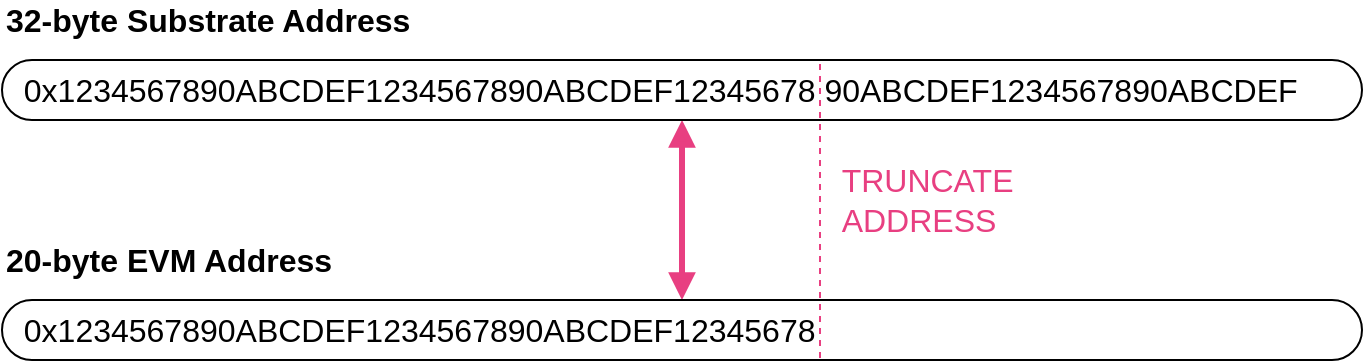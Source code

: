 <mxfile>
    <diagram id="FGBjcDeOTr281Ab5OIB1" name="Page-1">
        <mxGraphModel dx="991" dy="488" grid="1" gridSize="10" guides="1" tooltips="1" connect="1" arrows="1" fold="1" page="1" pageScale="1" pageWidth="850" pageHeight="1100" math="0" shadow="0">
            <root>
                <mxCell id="0"/>
                <mxCell id="1" parent="0"/>
                <mxCell id="6" style="edgeStyle=orthogonalEdgeStyle;rounded=0;orthogonalLoop=1;jettySize=auto;html=1;exitX=0.5;exitY=1;exitDx=0;exitDy=0;entryX=0.5;entryY=0;entryDx=0;entryDy=0;strokeWidth=3;endArrow=block;endFill=1;startArrow=block;startFill=1;strokeColor=#E83F81;fontSize=16;" edge="1" parent="1" source="2" target="5">
                    <mxGeometry relative="1" as="geometry"/>
                </mxCell>
                <mxCell id="2" value="&lt;span style=&quot;font-size: 16px&quot;&gt;&amp;nbsp; 0x1234567890ABCDEF1234567890ABCDEF12345678 90ABCDEF1234567890ABCDEF&lt;/span&gt;" style="rounded=1;whiteSpace=wrap;html=1;align=left;fontColor=#000000;fontSize=16;arcSize=50;" vertex="1" parent="1">
                    <mxGeometry x="80" y="200" width="680" height="30" as="geometry"/>
                </mxCell>
                <mxCell id="3" value="32-byte Substrate Address" style="text;html=1;strokeColor=none;fillColor=none;align=left;verticalAlign=middle;whiteSpace=wrap;rounded=0;fontStyle=1;fontColor=#000000;fontSize=16;" vertex="1" parent="1">
                    <mxGeometry x="80" y="170" width="260" height="20" as="geometry"/>
                </mxCell>
                <mxCell id="4" value="20-byte EVM Address" style="text;html=1;strokeColor=none;fillColor=none;align=left;verticalAlign=middle;whiteSpace=wrap;rounded=0;fontStyle=1;fontColor=#000000;fontSize=16;" vertex="1" parent="1">
                    <mxGeometry x="80" y="290" width="200" height="20" as="geometry"/>
                </mxCell>
                <mxCell id="5" value="&lt;div style=&quot;font-size: 16px;&quot;&gt;&lt;span style=&quot;font-size: 16px;&quot;&gt;&amp;nbsp; 0x1234567890ABCDEF1234567890ABCDEF12345678&lt;/span&gt;&lt;/div&gt;" style="rounded=1;whiteSpace=wrap;html=1;align=left;fontColor=#000000;fontSize=16;arcSize=50;" vertex="1" parent="1">
                    <mxGeometry x="80" y="320" width="680" height="30" as="geometry"/>
                </mxCell>
                <mxCell id="7" value="TRUNCATE&amp;nbsp;&lt;br&gt;&lt;div style=&quot;text-align: left&quot;&gt;&lt;span&gt;ADDRESS&lt;/span&gt;&lt;/div&gt;" style="text;html=1;strokeColor=none;fillColor=none;align=center;verticalAlign=middle;whiteSpace=wrap;rounded=0;fontColor=#E83F81;fontSize=16;" vertex="1" parent="1">
                    <mxGeometry x="490" y="260" width="110" height="20" as="geometry"/>
                </mxCell>
                <mxCell id="9" value="" style="endArrow=none;html=1;fontColor=#E83F81;strokeColor=#E83F81;strokeWidth=1;dashed=1;fontSize=16;" edge="1" parent="1">
                    <mxGeometry width="50" height="50" relative="1" as="geometry">
                        <mxPoint x="489" y="349" as="sourcePoint"/>
                        <mxPoint x="489" y="199" as="targetPoint"/>
                    </mxGeometry>
                </mxCell>
            </root>
        </mxGraphModel>
    </diagram>
</mxfile>